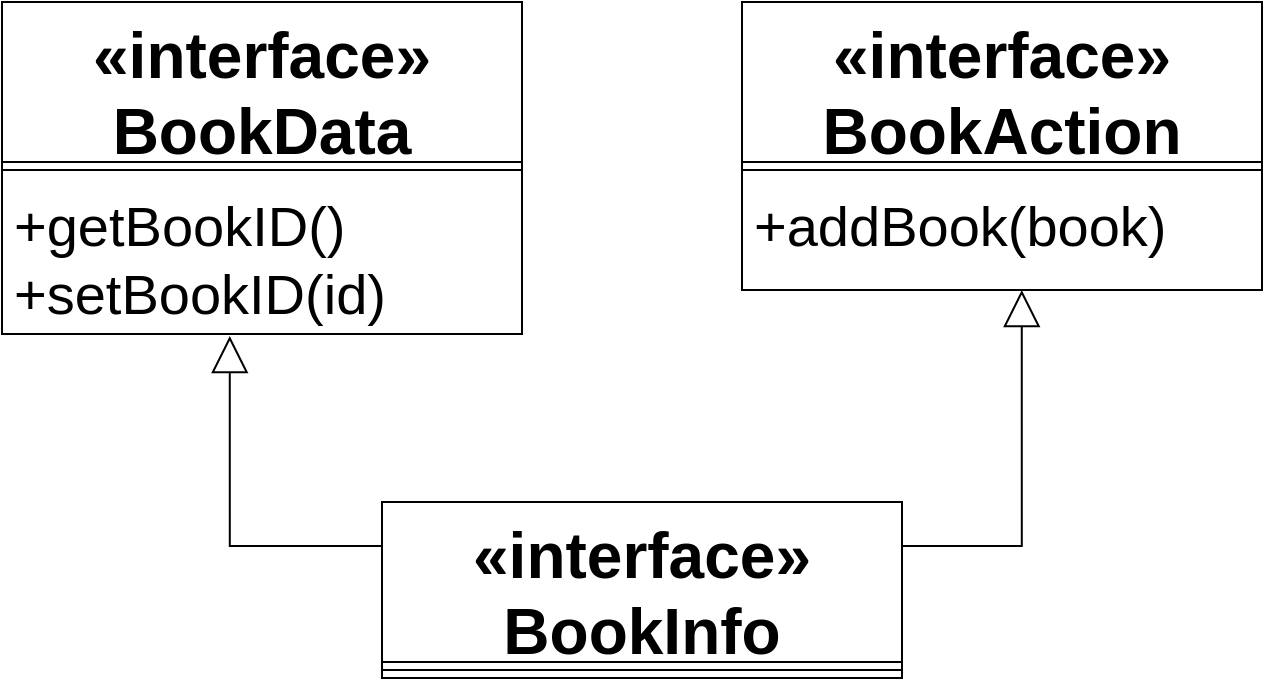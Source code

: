 <mxfile version="14.6.13" type="device"><diagram id="etf0rUSdH31EPTqmbMfn" name="第 1 页"><mxGraphModel dx="946" dy="672" grid="1" gridSize="10" guides="1" tooltips="1" connect="1" arrows="1" fold="1" page="1" pageScale="1" pageWidth="827" pageHeight="1169" math="0" shadow="0"><root><mxCell id="0"/><mxCell id="1" parent="0"/><mxCell id="sKqMWXCB3_wh-5xcvs1T-10" style="edgeStyle=orthogonalEdgeStyle;rounded=0;orthogonalLoop=1;jettySize=auto;html=1;entryX=0.438;entryY=1.013;entryDx=0;entryDy=0;entryPerimeter=0;endArrow=block;endFill=0;endSize=16;startSize=16;exitX=0;exitY=0.25;exitDx=0;exitDy=0;" edge="1" parent="1" source="sKqMWXCB3_wh-5xcvs1T-1" target="sKqMWXCB3_wh-5xcvs1T-6"><mxGeometry relative="1" as="geometry"><mxPoint x="268.96" y="366.05" as="sourcePoint"/></mxGeometry></mxCell><mxCell id="sKqMWXCB3_wh-5xcvs1T-11" style="edgeStyle=orthogonalEdgeStyle;rounded=0;orthogonalLoop=1;jettySize=auto;html=1;entryX=0.538;entryY=1;entryDx=0;entryDy=0;entryPerimeter=0;endArrow=block;endFill=0;endSize=16;startSize=16;exitX=0;exitY=0.25;exitDx=0;exitDy=0;" edge="1" parent="1" source="sKqMWXCB3_wh-5xcvs1T-1" target="sKqMWXCB3_wh-5xcvs1T-9"><mxGeometry relative="1" as="geometry"><mxPoint x="533.12" y="369.02" as="sourcePoint"/><Array as="points"><mxPoint x="590" y="272"/></Array></mxGeometry></mxCell><mxCell id="sKqMWXCB3_wh-5xcvs1T-1" value="«interface»&#10;BookInfo" style="swimlane;fontStyle=1;align=center;verticalAlign=top;childLayout=stackLayout;horizontal=1;startSize=80;horizontalStack=0;resizeParent=1;resizeParentMax=0;resizeLast=0;collapsible=1;marginBottom=0;fontSize=32;" vertex="1" parent="1"><mxGeometry x="270" y="250" width="260" height="88" as="geometry"/></mxCell><mxCell id="sKqMWXCB3_wh-5xcvs1T-2" value="" style="line;strokeWidth=1;fillColor=none;align=left;verticalAlign=middle;spacingTop=-1;spacingLeft=3;spacingRight=3;rotatable=0;labelPosition=right;points=[];portConstraint=eastwest;" vertex="1" parent="sKqMWXCB3_wh-5xcvs1T-1"><mxGeometry y="80" width="260" height="8" as="geometry"/></mxCell><mxCell id="sKqMWXCB3_wh-5xcvs1T-4" value="«interface»&#10;BookData" style="swimlane;fontStyle=1;align=center;verticalAlign=top;childLayout=stackLayout;horizontal=1;startSize=80;horizontalStack=0;resizeParent=1;resizeParentMax=0;resizeLast=0;collapsible=1;marginBottom=0;fontSize=32;" vertex="1" parent="1"><mxGeometry x="80" width="260" height="166" as="geometry"/></mxCell><mxCell id="sKqMWXCB3_wh-5xcvs1T-5" value="" style="line;strokeWidth=1;fillColor=none;align=left;verticalAlign=middle;spacingTop=-1;spacingLeft=3;spacingRight=3;rotatable=0;labelPosition=right;points=[];portConstraint=eastwest;" vertex="1" parent="sKqMWXCB3_wh-5xcvs1T-4"><mxGeometry y="80" width="260" height="8" as="geometry"/></mxCell><mxCell id="sKqMWXCB3_wh-5xcvs1T-6" value="+getBookID()&#10;+setBookID(id)" style="text;strokeColor=none;fillColor=none;align=left;verticalAlign=top;spacingLeft=4;spacingRight=4;overflow=hidden;rotatable=0;points=[[0,0.5],[1,0.5]];portConstraint=eastwest;fontSize=28;" vertex="1" parent="sKqMWXCB3_wh-5xcvs1T-4"><mxGeometry y="88" width="260" height="78" as="geometry"/></mxCell><mxCell id="sKqMWXCB3_wh-5xcvs1T-7" value="«interface»&#10;BookAction" style="swimlane;fontStyle=1;align=center;verticalAlign=top;childLayout=stackLayout;horizontal=1;startSize=80;horizontalStack=0;resizeParent=1;resizeParentMax=0;resizeLast=0;collapsible=1;marginBottom=0;fontSize=32;" vertex="1" parent="1"><mxGeometry x="450" width="260" height="144" as="geometry"/></mxCell><mxCell id="sKqMWXCB3_wh-5xcvs1T-8" value="" style="line;strokeWidth=1;fillColor=none;align=left;verticalAlign=middle;spacingTop=-1;spacingLeft=3;spacingRight=3;rotatable=0;labelPosition=right;points=[];portConstraint=eastwest;" vertex="1" parent="sKqMWXCB3_wh-5xcvs1T-7"><mxGeometry y="80" width="260" height="8" as="geometry"/></mxCell><mxCell id="sKqMWXCB3_wh-5xcvs1T-9" value="+addBook(book)" style="text;strokeColor=none;fillColor=none;align=left;verticalAlign=top;spacingLeft=4;spacingRight=4;overflow=hidden;rotatable=0;points=[[0,0.5],[1,0.5]];portConstraint=eastwest;fontSize=28;" vertex="1" parent="sKqMWXCB3_wh-5xcvs1T-7"><mxGeometry y="88" width="260" height="56" as="geometry"/></mxCell></root></mxGraphModel></diagram></mxfile>